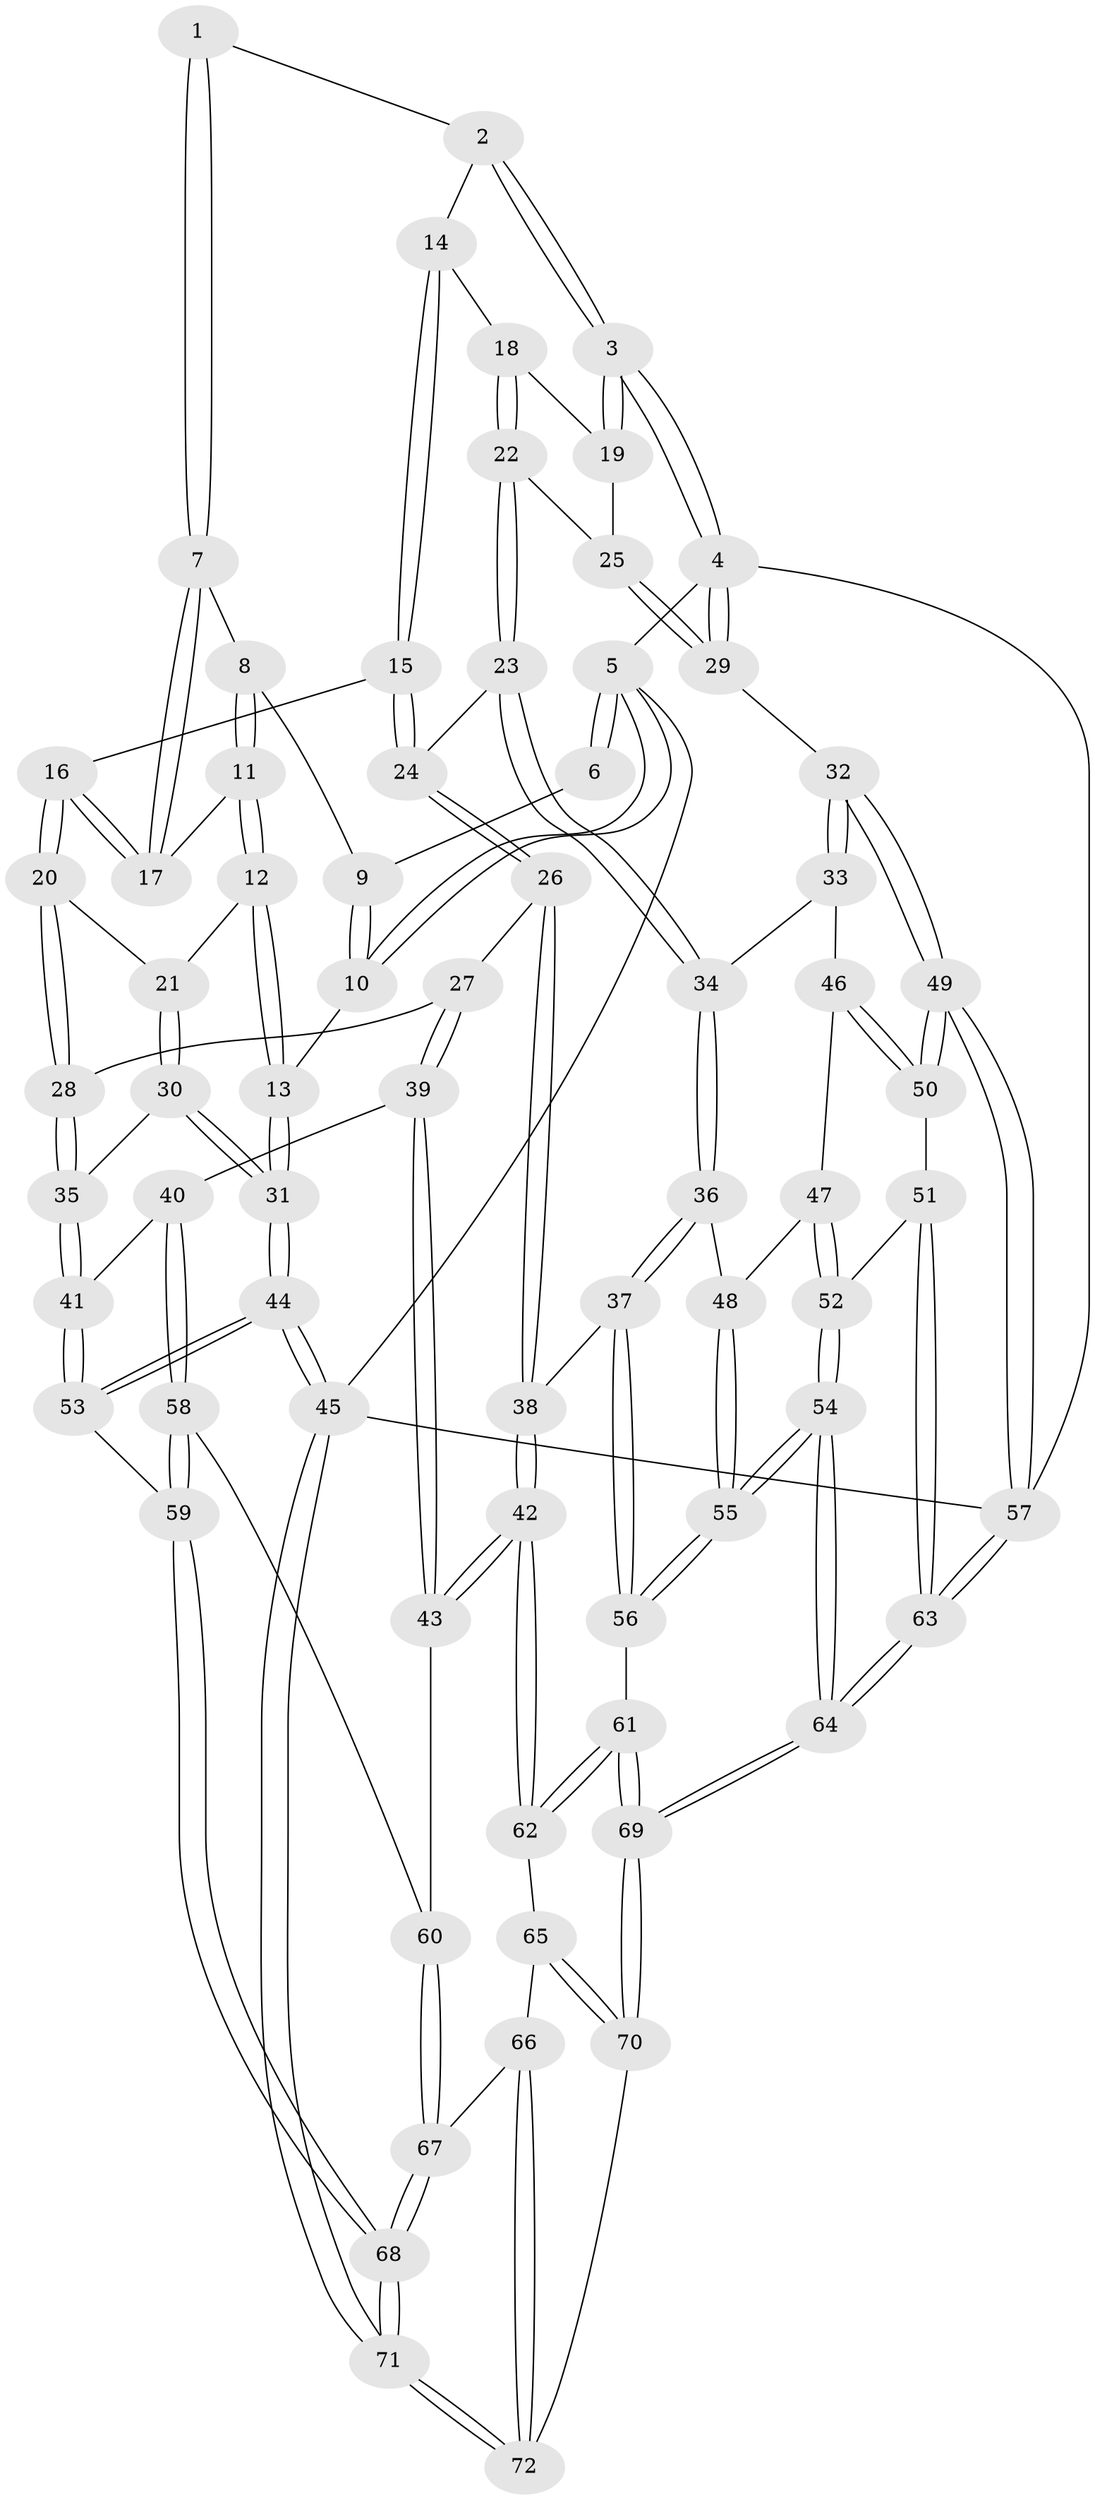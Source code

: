// Generated by graph-tools (version 1.1) at 2025/50/03/09/25 03:50:59]
// undirected, 72 vertices, 177 edges
graph export_dot {
graph [start="1"]
  node [color=gray90,style=filled];
  1 [pos="+0.3737015457630552+0"];
  2 [pos="+0.5919473802121381+0"];
  3 [pos="+1+0"];
  4 [pos="+1+0"];
  5 [pos="+0+0"];
  6 [pos="+0.23940961651261738+0"];
  7 [pos="+0.2917327313247084+0.07617898254102941"];
  8 [pos="+0.17386304235984124+0.08255179551024602"];
  9 [pos="+0.15228887670622515+0.05814573655380976"];
  10 [pos="+0+0.08699383782616009"];
  11 [pos="+0.16606423887497973+0.1686994720234378"];
  12 [pos="+0.13670105856781065+0.22073231179555297"];
  13 [pos="+0+0.14110017066297315"];
  14 [pos="+0.595343792816201+0"];
  15 [pos="+0.427966343011854+0.18296536194870391"];
  16 [pos="+0.3580841037340797+0.20461701591404852"];
  17 [pos="+0.3126477090896012+0.14202449694962208"];
  18 [pos="+0.6888849128917449+0.11917708767478734"];
  19 [pos="+0.9666449394091262+0.02895195111921074"];
  20 [pos="+0.29641767687928977+0.32299907492575197"];
  21 [pos="+0.19853848152960238+0.29680009262264057"];
  22 [pos="+0.7224272153857114+0.23373104561889074"];
  23 [pos="+0.6604045398674119+0.30956319659887854"];
  24 [pos="+0.5858739922573294+0.3115435257840365"];
  25 [pos="+0.8159816300543927+0.2427921195522134"];
  26 [pos="+0.423872247674992+0.4220789694671199"];
  27 [pos="+0.35517493685691265+0.3881873031514647"];
  28 [pos="+0.3060540928128815+0.3458551033455065"];
  29 [pos="+1+0.4215326179367887"];
  30 [pos="+0.012507928109902783+0.4611466311911556"];
  31 [pos="+0+0.4221305306521169"];
  32 [pos="+1+0.45961033280998165"];
  33 [pos="+0.8792826967226925+0.49888648167820115"];
  34 [pos="+0.6814665678651287+0.423683431502748"];
  35 [pos="+0.1462081698608971+0.5531128286656485"];
  36 [pos="+0.6267039689064079+0.5678332288611669"];
  37 [pos="+0.6068234630554045+0.5783558487930828"];
  38 [pos="+0.4892397635651547+0.6269071819809425"];
  39 [pos="+0.25243571801285597+0.6338607953287533"];
  40 [pos="+0.22526968591342766+0.6288759030060719"];
  41 [pos="+0.16491965128695307+0.5875836916800576"];
  42 [pos="+0.4534062778272008+0.685809776767358"];
  43 [pos="+0.38734645552965313+0.6918828078932537"];
  44 [pos="+0+0.6908895543984197"];
  45 [pos="+0+1"];
  46 [pos="+0.7855085432063941+0.5938579129332575"];
  47 [pos="+0.7287477643641764+0.6052267277112885"];
  48 [pos="+0.6832891393712671+0.5952092610377806"];
  49 [pos="+1+0.6176269206506374"];
  50 [pos="+0.8854251054165091+0.7206612100364981"];
  51 [pos="+0.8702561944590015+0.7341167341046582"];
  52 [pos="+0.8032324336356569+0.7724471433185048"];
  53 [pos="+0.020990034481959664+0.7237027327244815"];
  54 [pos="+0.7546600238260871+0.8249380147270826"];
  55 [pos="+0.733681153187868+0.8178225998552032"];
  56 [pos="+0.7255070768387507+0.8166735778357228"];
  57 [pos="+1+1"];
  58 [pos="+0.14503653274636905+0.80780127202703"];
  59 [pos="+0.11507222682327585+0.8447906742107086"];
  60 [pos="+0.32325095747026694+0.7867105133648308"];
  61 [pos="+0.581837975000485+0.8121732695788944"];
  62 [pos="+0.47876337317119333+0.7306897877181185"];
  63 [pos="+1+1"];
  64 [pos="+0.9119852503264041+1"];
  65 [pos="+0.44866083937231693+0.8426864814624648"];
  66 [pos="+0.3375479420978453+0.9298319715384684"];
  67 [pos="+0.2887014797719004+0.8757473729945761"];
  68 [pos="+0.113554610740161+0.9385378534959038"];
  69 [pos="+0.5612034031832742+1"];
  70 [pos="+0.45678401976112254+1"];
  71 [pos="+0+1"];
  72 [pos="+0.4323091867937017+1"];
  1 -- 2;
  1 -- 7;
  1 -- 7;
  2 -- 3;
  2 -- 3;
  2 -- 14;
  3 -- 4;
  3 -- 4;
  3 -- 19;
  3 -- 19;
  4 -- 5;
  4 -- 29;
  4 -- 29;
  4 -- 57;
  5 -- 6;
  5 -- 6;
  5 -- 10;
  5 -- 10;
  5 -- 45;
  6 -- 9;
  7 -- 8;
  7 -- 17;
  7 -- 17;
  8 -- 9;
  8 -- 11;
  8 -- 11;
  9 -- 10;
  9 -- 10;
  10 -- 13;
  11 -- 12;
  11 -- 12;
  11 -- 17;
  12 -- 13;
  12 -- 13;
  12 -- 21;
  13 -- 31;
  13 -- 31;
  14 -- 15;
  14 -- 15;
  14 -- 18;
  15 -- 16;
  15 -- 24;
  15 -- 24;
  16 -- 17;
  16 -- 17;
  16 -- 20;
  16 -- 20;
  18 -- 19;
  18 -- 22;
  18 -- 22;
  19 -- 25;
  20 -- 21;
  20 -- 28;
  20 -- 28;
  21 -- 30;
  21 -- 30;
  22 -- 23;
  22 -- 23;
  22 -- 25;
  23 -- 24;
  23 -- 34;
  23 -- 34;
  24 -- 26;
  24 -- 26;
  25 -- 29;
  25 -- 29;
  26 -- 27;
  26 -- 38;
  26 -- 38;
  27 -- 28;
  27 -- 39;
  27 -- 39;
  28 -- 35;
  28 -- 35;
  29 -- 32;
  30 -- 31;
  30 -- 31;
  30 -- 35;
  31 -- 44;
  31 -- 44;
  32 -- 33;
  32 -- 33;
  32 -- 49;
  32 -- 49;
  33 -- 34;
  33 -- 46;
  34 -- 36;
  34 -- 36;
  35 -- 41;
  35 -- 41;
  36 -- 37;
  36 -- 37;
  36 -- 48;
  37 -- 38;
  37 -- 56;
  37 -- 56;
  38 -- 42;
  38 -- 42;
  39 -- 40;
  39 -- 43;
  39 -- 43;
  40 -- 41;
  40 -- 58;
  40 -- 58;
  41 -- 53;
  41 -- 53;
  42 -- 43;
  42 -- 43;
  42 -- 62;
  42 -- 62;
  43 -- 60;
  44 -- 45;
  44 -- 45;
  44 -- 53;
  44 -- 53;
  45 -- 71;
  45 -- 71;
  45 -- 57;
  46 -- 47;
  46 -- 50;
  46 -- 50;
  47 -- 48;
  47 -- 52;
  47 -- 52;
  48 -- 55;
  48 -- 55;
  49 -- 50;
  49 -- 50;
  49 -- 57;
  49 -- 57;
  50 -- 51;
  51 -- 52;
  51 -- 63;
  51 -- 63;
  52 -- 54;
  52 -- 54;
  53 -- 59;
  54 -- 55;
  54 -- 55;
  54 -- 64;
  54 -- 64;
  55 -- 56;
  55 -- 56;
  56 -- 61;
  57 -- 63;
  57 -- 63;
  58 -- 59;
  58 -- 59;
  58 -- 60;
  59 -- 68;
  59 -- 68;
  60 -- 67;
  60 -- 67;
  61 -- 62;
  61 -- 62;
  61 -- 69;
  61 -- 69;
  62 -- 65;
  63 -- 64;
  63 -- 64;
  64 -- 69;
  64 -- 69;
  65 -- 66;
  65 -- 70;
  65 -- 70;
  66 -- 67;
  66 -- 72;
  66 -- 72;
  67 -- 68;
  67 -- 68;
  68 -- 71;
  68 -- 71;
  69 -- 70;
  69 -- 70;
  70 -- 72;
  71 -- 72;
  71 -- 72;
}
